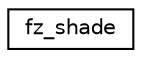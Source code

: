 digraph "Graphical Class Hierarchy"
{
 // LATEX_PDF_SIZE
  edge [fontname="Helvetica",fontsize="10",labelfontname="Helvetica",labelfontsize="10"];
  node [fontname="Helvetica",fontsize="10",shape=record];
  rankdir="LR";
  Node0 [label="fz_shade",height=0.2,width=0.4,color="black", fillcolor="white", style="filled",URL="$structfz__shade.html",tooltip=" "];
}
